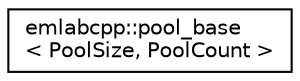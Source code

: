 digraph "Graphical Class Hierarchy"
{
 // LATEX_PDF_SIZE
  edge [fontname="Helvetica",fontsize="10",labelfontname="Helvetica",labelfontsize="10"];
  node [fontname="Helvetica",fontsize="10",shape=record];
  rankdir="LR";
  Node0 [label="emlabcpp::pool_base\l\< PoolSize, PoolCount \>",height=0.2,width=0.4,color="black", fillcolor="white", style="filled",URL="$structemlabcpp_1_1pool__base.html",tooltip=" "];
}
